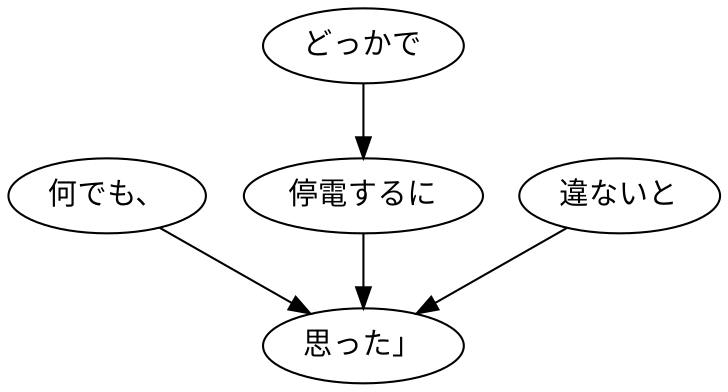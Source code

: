 digraph graph8327 {
	node0 [label="何でも、"];
	node1 [label="どっかで"];
	node2 [label="停電するに"];
	node3 [label="違ないと"];
	node4 [label="思った」"];
	node0 -> node4;
	node1 -> node2;
	node2 -> node4;
	node3 -> node4;
}
